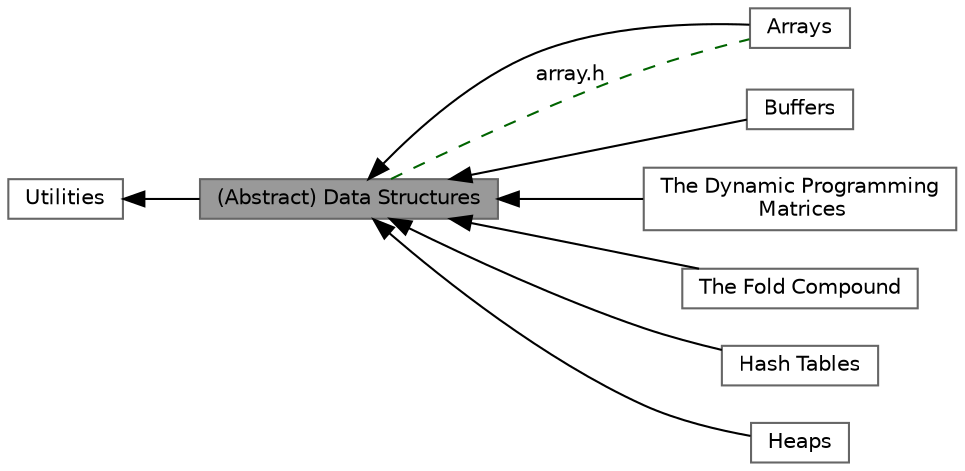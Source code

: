 digraph "(Abstract) Data Structures"
{
 // INTERACTIVE_SVG=YES
 // LATEX_PDF_SIZE
  bgcolor="transparent";
  edge [fontname=Helvetica,fontsize=10,labelfontname=Helvetica,labelfontsize=10];
  node [fontname=Helvetica,fontsize=10,shape=box,height=0.2,width=0.4];
  rankdir=LR;
  Node7 [label="Arrays",height=0.2,width=0.4,color="grey40", fillcolor="white", style="filled",URL="$group__array__utils.html",tooltip="Interface for an abstract implementation of an array data structure."];
  Node8 [label="Buffers",height=0.2,width=0.4,color="grey40", fillcolor="white", style="filled",URL="$group__buffer__utils.html",tooltip="Functions that provide dynamically buffered stream-like data structures."];
  Node1 [label="(Abstract) Data Structures",height=0.2,width=0.4,color="gray40", fillcolor="grey60", style="filled", fontcolor="black",tooltip="All datastructures and typedefs shared among the ViennaRNA Package can be found here."];
  Node4 [label="The Dynamic Programming\l Matrices",height=0.2,width=0.4,color="grey40", fillcolor="white", style="filled",URL="$group__dp__matrices.html",tooltip="This module provides interfaces that deal with creation and destruction of dynamic programming matric..."];
  Node3 [label="The Fold Compound",height=0.2,width=0.4,color="grey40", fillcolor="white", style="filled",URL="$group__fold__compound.html",tooltip="This module provides interfaces that deal with the most basic data structure used in structure predic..."];
  Node5 [label="Hash Tables",height=0.2,width=0.4,color="grey40", fillcolor="white", style="filled",URL="$group__hash__table__utils.html",tooltip="Various implementations of hash table functions."];
  Node6 [label="Heaps",height=0.2,width=0.4,color="grey40", fillcolor="white", style="filled",URL="$group__heap__utils.html",tooltip="Interface for an abstract implementation of a heap data structure."];
  Node2 [label="Utilities",height=0.2,width=0.4,color="grey40", fillcolor="white", style="filled",URL="$group__utils.html",tooltip=" "];
  Node2->Node1 [shape=plaintext, dir="back", style="solid"];
  Node1->Node3 [shape=plaintext, dir="back", style="solid"];
  Node1->Node4 [shape=plaintext, dir="back", style="solid"];
  Node1->Node5 [shape=plaintext, dir="back", style="solid"];
  Node1->Node6 [shape=plaintext, dir="back", style="solid"];
  Node1->Node7 [shape=plaintext, dir="back", style="solid"];
  Node1->Node8 [shape=plaintext, dir="back", style="solid"];
  Node1->Node7 [shape=plaintext, label="array.h", color="darkgreen", dir="none", style="dashed"];
}
